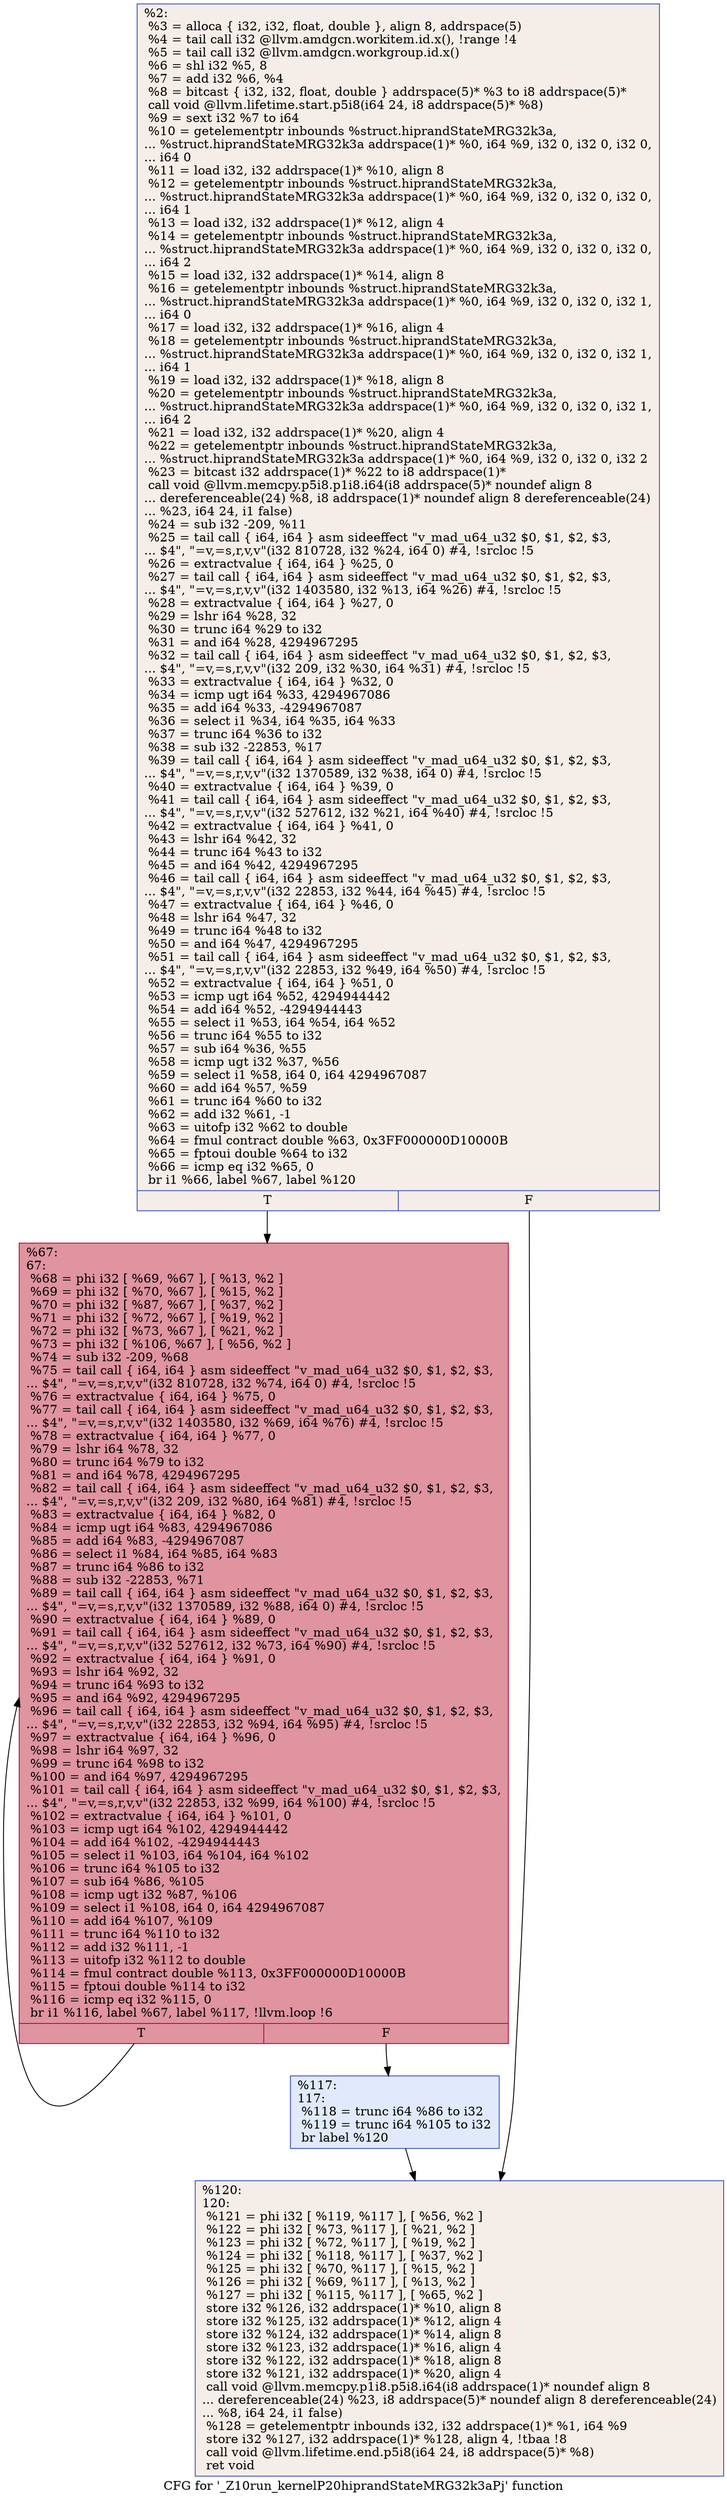 digraph "CFG for '_Z10run_kernelP20hiprandStateMRG32k3aPj' function" {
	label="CFG for '_Z10run_kernelP20hiprandStateMRG32k3aPj' function";

	Node0x5c47c80 [shape=record,color="#3d50c3ff", style=filled, fillcolor="#e8d6cc70",label="{%2:\l  %3 = alloca \{ i32, i32, float, double \}, align 8, addrspace(5)\l  %4 = tail call i32 @llvm.amdgcn.workitem.id.x(), !range !4\l  %5 = tail call i32 @llvm.amdgcn.workgroup.id.x()\l  %6 = shl i32 %5, 8\l  %7 = add i32 %6, %4\l  %8 = bitcast \{ i32, i32, float, double \} addrspace(5)* %3 to i8 addrspace(5)*\l  call void @llvm.lifetime.start.p5i8(i64 24, i8 addrspace(5)* %8)\l  %9 = sext i32 %7 to i64\l  %10 = getelementptr inbounds %struct.hiprandStateMRG32k3a,\l... %struct.hiprandStateMRG32k3a addrspace(1)* %0, i64 %9, i32 0, i32 0, i32 0,\l... i64 0\l  %11 = load i32, i32 addrspace(1)* %10, align 8\l  %12 = getelementptr inbounds %struct.hiprandStateMRG32k3a,\l... %struct.hiprandStateMRG32k3a addrspace(1)* %0, i64 %9, i32 0, i32 0, i32 0,\l... i64 1\l  %13 = load i32, i32 addrspace(1)* %12, align 4\l  %14 = getelementptr inbounds %struct.hiprandStateMRG32k3a,\l... %struct.hiprandStateMRG32k3a addrspace(1)* %0, i64 %9, i32 0, i32 0, i32 0,\l... i64 2\l  %15 = load i32, i32 addrspace(1)* %14, align 8\l  %16 = getelementptr inbounds %struct.hiprandStateMRG32k3a,\l... %struct.hiprandStateMRG32k3a addrspace(1)* %0, i64 %9, i32 0, i32 0, i32 1,\l... i64 0\l  %17 = load i32, i32 addrspace(1)* %16, align 4\l  %18 = getelementptr inbounds %struct.hiprandStateMRG32k3a,\l... %struct.hiprandStateMRG32k3a addrspace(1)* %0, i64 %9, i32 0, i32 0, i32 1,\l... i64 1\l  %19 = load i32, i32 addrspace(1)* %18, align 8\l  %20 = getelementptr inbounds %struct.hiprandStateMRG32k3a,\l... %struct.hiprandStateMRG32k3a addrspace(1)* %0, i64 %9, i32 0, i32 0, i32 1,\l... i64 2\l  %21 = load i32, i32 addrspace(1)* %20, align 4\l  %22 = getelementptr inbounds %struct.hiprandStateMRG32k3a,\l... %struct.hiprandStateMRG32k3a addrspace(1)* %0, i64 %9, i32 0, i32 0, i32 2\l  %23 = bitcast i32 addrspace(1)* %22 to i8 addrspace(1)*\l  call void @llvm.memcpy.p5i8.p1i8.i64(i8 addrspace(5)* noundef align 8\l... dereferenceable(24) %8, i8 addrspace(1)* noundef align 8 dereferenceable(24)\l... %23, i64 24, i1 false)\l  %24 = sub i32 -209, %11\l  %25 = tail call \{ i64, i64 \} asm sideeffect \"v_mad_u64_u32 $0, $1, $2, $3,\l... $4\", \"=v,=s,r,v,v\"(i32 810728, i32 %24, i64 0) #4, !srcloc !5\l  %26 = extractvalue \{ i64, i64 \} %25, 0\l  %27 = tail call \{ i64, i64 \} asm sideeffect \"v_mad_u64_u32 $0, $1, $2, $3,\l... $4\", \"=v,=s,r,v,v\"(i32 1403580, i32 %13, i64 %26) #4, !srcloc !5\l  %28 = extractvalue \{ i64, i64 \} %27, 0\l  %29 = lshr i64 %28, 32\l  %30 = trunc i64 %29 to i32\l  %31 = and i64 %28, 4294967295\l  %32 = tail call \{ i64, i64 \} asm sideeffect \"v_mad_u64_u32 $0, $1, $2, $3,\l... $4\", \"=v,=s,r,v,v\"(i32 209, i32 %30, i64 %31) #4, !srcloc !5\l  %33 = extractvalue \{ i64, i64 \} %32, 0\l  %34 = icmp ugt i64 %33, 4294967086\l  %35 = add i64 %33, -4294967087\l  %36 = select i1 %34, i64 %35, i64 %33\l  %37 = trunc i64 %36 to i32\l  %38 = sub i32 -22853, %17\l  %39 = tail call \{ i64, i64 \} asm sideeffect \"v_mad_u64_u32 $0, $1, $2, $3,\l... $4\", \"=v,=s,r,v,v\"(i32 1370589, i32 %38, i64 0) #4, !srcloc !5\l  %40 = extractvalue \{ i64, i64 \} %39, 0\l  %41 = tail call \{ i64, i64 \} asm sideeffect \"v_mad_u64_u32 $0, $1, $2, $3,\l... $4\", \"=v,=s,r,v,v\"(i32 527612, i32 %21, i64 %40) #4, !srcloc !5\l  %42 = extractvalue \{ i64, i64 \} %41, 0\l  %43 = lshr i64 %42, 32\l  %44 = trunc i64 %43 to i32\l  %45 = and i64 %42, 4294967295\l  %46 = tail call \{ i64, i64 \} asm sideeffect \"v_mad_u64_u32 $0, $1, $2, $3,\l... $4\", \"=v,=s,r,v,v\"(i32 22853, i32 %44, i64 %45) #4, !srcloc !5\l  %47 = extractvalue \{ i64, i64 \} %46, 0\l  %48 = lshr i64 %47, 32\l  %49 = trunc i64 %48 to i32\l  %50 = and i64 %47, 4294967295\l  %51 = tail call \{ i64, i64 \} asm sideeffect \"v_mad_u64_u32 $0, $1, $2, $3,\l... $4\", \"=v,=s,r,v,v\"(i32 22853, i32 %49, i64 %50) #4, !srcloc !5\l  %52 = extractvalue \{ i64, i64 \} %51, 0\l  %53 = icmp ugt i64 %52, 4294944442\l  %54 = add i64 %52, -4294944443\l  %55 = select i1 %53, i64 %54, i64 %52\l  %56 = trunc i64 %55 to i32\l  %57 = sub i64 %36, %55\l  %58 = icmp ugt i32 %37, %56\l  %59 = select i1 %58, i64 0, i64 4294967087\l  %60 = add i64 %57, %59\l  %61 = trunc i64 %60 to i32\l  %62 = add i32 %61, -1\l  %63 = uitofp i32 %62 to double\l  %64 = fmul contract double %63, 0x3FF000000D10000B\l  %65 = fptoui double %64 to i32\l  %66 = icmp eq i32 %65, 0\l  br i1 %66, label %67, label %120\l|{<s0>T|<s1>F}}"];
	Node0x5c47c80:s0 -> Node0x5c4bc30;
	Node0x5c47c80:s1 -> Node0x5c4bcc0;
	Node0x5c4bc30 [shape=record,color="#b70d28ff", style=filled, fillcolor="#b70d2870",label="{%67:\l67:                                               \l  %68 = phi i32 [ %69, %67 ], [ %13, %2 ]\l  %69 = phi i32 [ %70, %67 ], [ %15, %2 ]\l  %70 = phi i32 [ %87, %67 ], [ %37, %2 ]\l  %71 = phi i32 [ %72, %67 ], [ %19, %2 ]\l  %72 = phi i32 [ %73, %67 ], [ %21, %2 ]\l  %73 = phi i32 [ %106, %67 ], [ %56, %2 ]\l  %74 = sub i32 -209, %68\l  %75 = tail call \{ i64, i64 \} asm sideeffect \"v_mad_u64_u32 $0, $1, $2, $3,\l... $4\", \"=v,=s,r,v,v\"(i32 810728, i32 %74, i64 0) #4, !srcloc !5\l  %76 = extractvalue \{ i64, i64 \} %75, 0\l  %77 = tail call \{ i64, i64 \} asm sideeffect \"v_mad_u64_u32 $0, $1, $2, $3,\l... $4\", \"=v,=s,r,v,v\"(i32 1403580, i32 %69, i64 %76) #4, !srcloc !5\l  %78 = extractvalue \{ i64, i64 \} %77, 0\l  %79 = lshr i64 %78, 32\l  %80 = trunc i64 %79 to i32\l  %81 = and i64 %78, 4294967295\l  %82 = tail call \{ i64, i64 \} asm sideeffect \"v_mad_u64_u32 $0, $1, $2, $3,\l... $4\", \"=v,=s,r,v,v\"(i32 209, i32 %80, i64 %81) #4, !srcloc !5\l  %83 = extractvalue \{ i64, i64 \} %82, 0\l  %84 = icmp ugt i64 %83, 4294967086\l  %85 = add i64 %83, -4294967087\l  %86 = select i1 %84, i64 %85, i64 %83\l  %87 = trunc i64 %86 to i32\l  %88 = sub i32 -22853, %71\l  %89 = tail call \{ i64, i64 \} asm sideeffect \"v_mad_u64_u32 $0, $1, $2, $3,\l... $4\", \"=v,=s,r,v,v\"(i32 1370589, i32 %88, i64 0) #4, !srcloc !5\l  %90 = extractvalue \{ i64, i64 \} %89, 0\l  %91 = tail call \{ i64, i64 \} asm sideeffect \"v_mad_u64_u32 $0, $1, $2, $3,\l... $4\", \"=v,=s,r,v,v\"(i32 527612, i32 %73, i64 %90) #4, !srcloc !5\l  %92 = extractvalue \{ i64, i64 \} %91, 0\l  %93 = lshr i64 %92, 32\l  %94 = trunc i64 %93 to i32\l  %95 = and i64 %92, 4294967295\l  %96 = tail call \{ i64, i64 \} asm sideeffect \"v_mad_u64_u32 $0, $1, $2, $3,\l... $4\", \"=v,=s,r,v,v\"(i32 22853, i32 %94, i64 %95) #4, !srcloc !5\l  %97 = extractvalue \{ i64, i64 \} %96, 0\l  %98 = lshr i64 %97, 32\l  %99 = trunc i64 %98 to i32\l  %100 = and i64 %97, 4294967295\l  %101 = tail call \{ i64, i64 \} asm sideeffect \"v_mad_u64_u32 $0, $1, $2, $3,\l... $4\", \"=v,=s,r,v,v\"(i32 22853, i32 %99, i64 %100) #4, !srcloc !5\l  %102 = extractvalue \{ i64, i64 \} %101, 0\l  %103 = icmp ugt i64 %102, 4294944442\l  %104 = add i64 %102, -4294944443\l  %105 = select i1 %103, i64 %104, i64 %102\l  %106 = trunc i64 %105 to i32\l  %107 = sub i64 %86, %105\l  %108 = icmp ugt i32 %87, %106\l  %109 = select i1 %108, i64 0, i64 4294967087\l  %110 = add i64 %107, %109\l  %111 = trunc i64 %110 to i32\l  %112 = add i32 %111, -1\l  %113 = uitofp i32 %112 to double\l  %114 = fmul contract double %113, 0x3FF000000D10000B\l  %115 = fptoui double %114 to i32\l  %116 = icmp eq i32 %115, 0\l  br i1 %116, label %67, label %117, !llvm.loop !6\l|{<s0>T|<s1>F}}"];
	Node0x5c4bc30:s0 -> Node0x5c4bc30;
	Node0x5c4bc30:s1 -> Node0x5c4e720;
	Node0x5c4e720 [shape=record,color="#3d50c3ff", style=filled, fillcolor="#b9d0f970",label="{%117:\l117:                                              \l  %118 = trunc i64 %86 to i32\l  %119 = trunc i64 %105 to i32\l  br label %120\l}"];
	Node0x5c4e720 -> Node0x5c4bcc0;
	Node0x5c4bcc0 [shape=record,color="#3d50c3ff", style=filled, fillcolor="#e8d6cc70",label="{%120:\l120:                                              \l  %121 = phi i32 [ %119, %117 ], [ %56, %2 ]\l  %122 = phi i32 [ %73, %117 ], [ %21, %2 ]\l  %123 = phi i32 [ %72, %117 ], [ %19, %2 ]\l  %124 = phi i32 [ %118, %117 ], [ %37, %2 ]\l  %125 = phi i32 [ %70, %117 ], [ %15, %2 ]\l  %126 = phi i32 [ %69, %117 ], [ %13, %2 ]\l  %127 = phi i32 [ %115, %117 ], [ %65, %2 ]\l  store i32 %126, i32 addrspace(1)* %10, align 8\l  store i32 %125, i32 addrspace(1)* %12, align 4\l  store i32 %124, i32 addrspace(1)* %14, align 8\l  store i32 %123, i32 addrspace(1)* %16, align 4\l  store i32 %122, i32 addrspace(1)* %18, align 8\l  store i32 %121, i32 addrspace(1)* %20, align 4\l  call void @llvm.memcpy.p1i8.p5i8.i64(i8 addrspace(1)* noundef align 8\l... dereferenceable(24) %23, i8 addrspace(5)* noundef align 8 dereferenceable(24)\l... %8, i64 24, i1 false)\l  %128 = getelementptr inbounds i32, i32 addrspace(1)* %1, i64 %9\l  store i32 %127, i32 addrspace(1)* %128, align 4, !tbaa !8\l  call void @llvm.lifetime.end.p5i8(i64 24, i8 addrspace(5)* %8)\l  ret void\l}"];
}
